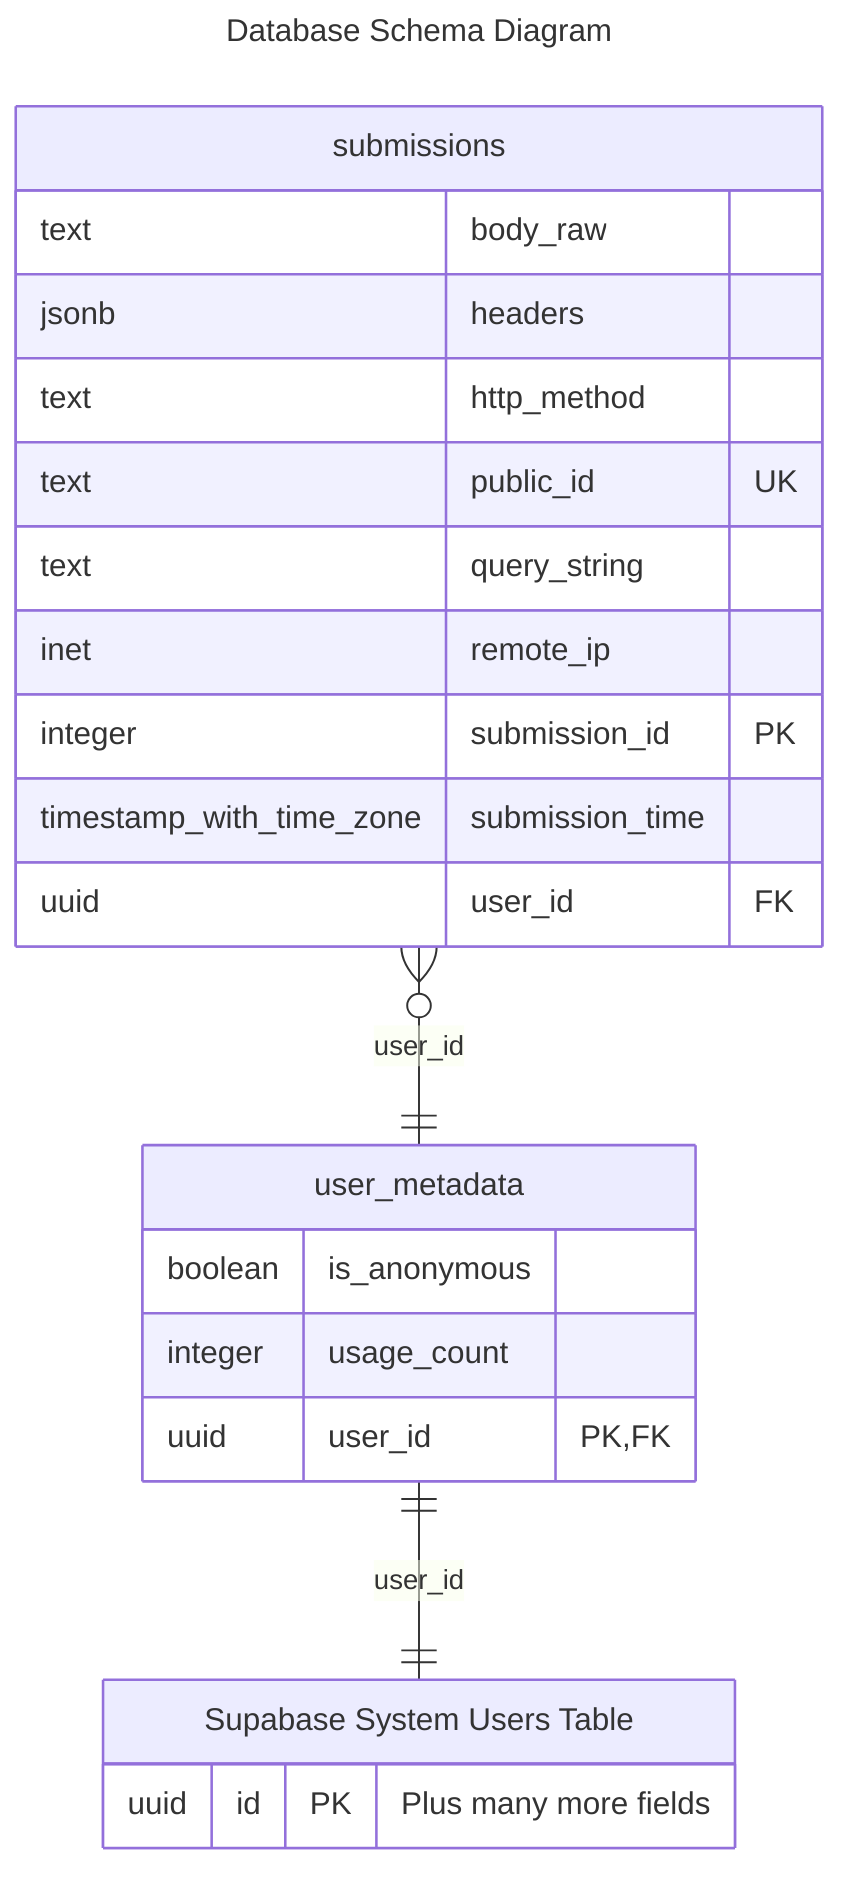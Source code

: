 ---
title: Database Schema Diagram
---

erDiagram
    submissions {
        text body_raw 
        jsonb headers 
        text http_method 
        text public_id UK 
        text query_string 
        inet remote_ip 
        integer submission_id PK 
        timestamp_with_time_zone submission_time 
        uuid user_id FK 
    }

    user_metadata {
        boolean is_anonymous 
        integer usage_count 
        uuid user_id PK,FK 
    }

    submissions }o--|| user_metadata : "user_id"

    au["Supabase System Users Table"] {
        uuid id PK "Plus many more fields"
    }

    user_metadata ||--|| au : "user_id"